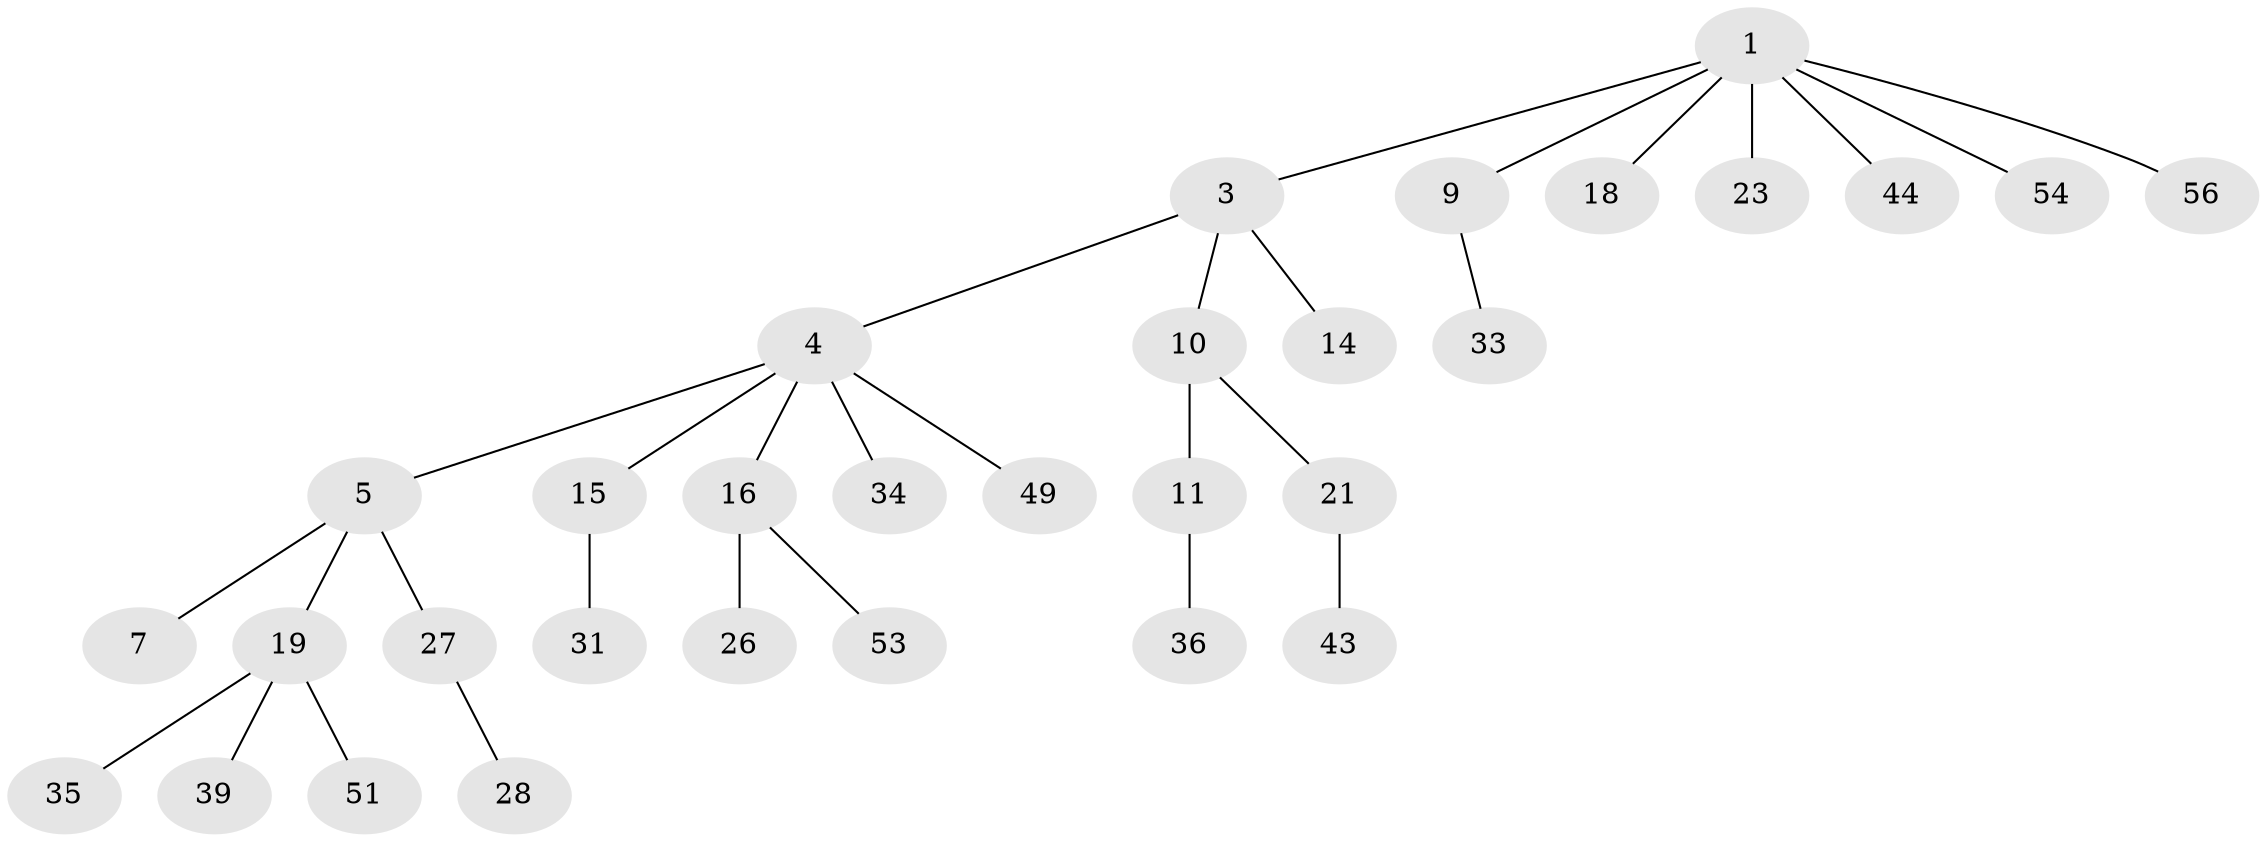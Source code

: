 // original degree distribution, {2: 0.20967741935483872, 7: 0.016129032258064516, 4: 0.03225806451612903, 5: 0.016129032258064516, 3: 0.20967741935483872, 6: 0.016129032258064516, 1: 0.5}
// Generated by graph-tools (version 1.1) at 2025/15/03/09/25 04:15:21]
// undirected, 31 vertices, 30 edges
graph export_dot {
graph [start="1"]
  node [color=gray90,style=filled];
  1 [super="+2"];
  3;
  4 [super="+6"];
  5;
  7 [super="+50+8"];
  9 [super="+17+40"];
  10 [super="+32+29+13+12"];
  11;
  14 [super="+52"];
  15 [super="+22"];
  16 [super="+20+57"];
  18;
  19 [super="+30"];
  21;
  23 [super="+24"];
  26;
  27 [super="+41"];
  28 [super="+38+58"];
  31;
  33 [super="+47+42"];
  34 [super="+46"];
  35;
  36;
  39 [super="+45"];
  43;
  44;
  49;
  51 [super="+60"];
  53 [super="+55+61"];
  54;
  56;
  1 -- 54;
  1 -- 18;
  1 -- 3;
  1 -- 23;
  1 -- 56;
  1 -- 9;
  1 -- 44;
  3 -- 4;
  3 -- 10;
  3 -- 14;
  4 -- 5;
  4 -- 15;
  4 -- 34;
  4 -- 16;
  4 -- 49;
  5 -- 7;
  5 -- 19;
  5 -- 27;
  9 -- 33;
  10 -- 11;
  10 -- 21;
  11 -- 36;
  15 -- 31;
  16 -- 26;
  16 -- 53;
  19 -- 35;
  19 -- 51;
  19 -- 39;
  21 -- 43;
  27 -- 28;
}
